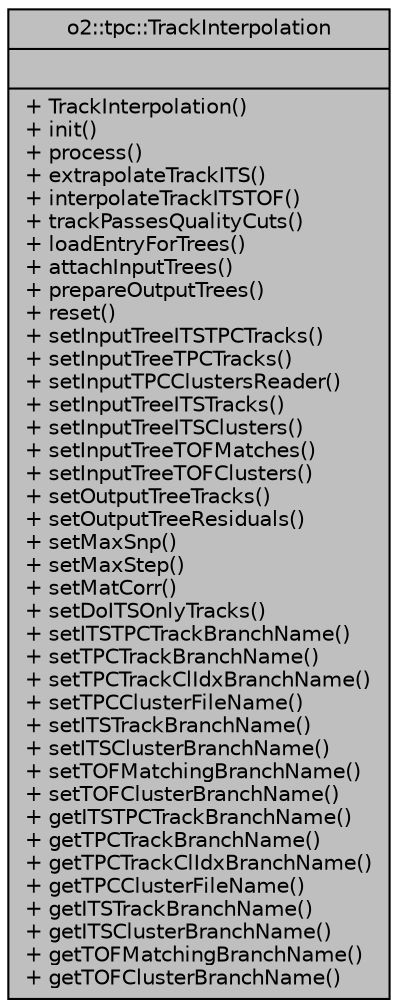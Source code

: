 digraph "o2::tpc::TrackInterpolation"
{
 // INTERACTIVE_SVG=YES
  bgcolor="transparent";
  edge [fontname="Helvetica",fontsize="10",labelfontname="Helvetica",labelfontsize="10"];
  node [fontname="Helvetica",fontsize="10",shape=record];
  Node1 [label="{o2::tpc::TrackInterpolation\n||+ TrackInterpolation()\l+ init()\l+ process()\l+ extrapolateTrackITS()\l+ interpolateTrackITSTOF()\l+ trackPassesQualityCuts()\l+ loadEntryForTrees()\l+ attachInputTrees()\l+ prepareOutputTrees()\l+ reset()\l+ setInputTreeITSTPCTracks()\l+ setInputTreeTPCTracks()\l+ setInputTPCClustersReader()\l+ setInputTreeITSTracks()\l+ setInputTreeITSClusters()\l+ setInputTreeTOFMatches()\l+ setInputTreeTOFClusters()\l+ setOutputTreeTracks()\l+ setOutputTreeResiduals()\l+ setMaxSnp()\l+ setMaxStep()\l+ setMatCorr()\l+ setDoITSOnlyTracks()\l+ setITSTPCTrackBranchName()\l+ setTPCTrackBranchName()\l+ setTPCTrackClIdxBranchName()\l+ setTPCClusterFileName()\l+ setITSTrackBranchName()\l+ setITSClusterBranchName()\l+ setTOFMatchingBranchName()\l+ setTOFClusterBranchName()\l+ getITSTPCTrackBranchName()\l+ getTPCTrackBranchName()\l+ getTPCTrackClIdxBranchName()\l+ getTPCClusterFileName()\l+ getITSTrackBranchName()\l+ getITSClusterBranchName()\l+ getTOFMatchingBranchName()\l+ getTOFClusterBranchName()\l}",height=0.2,width=0.4,color="black", fillcolor="grey75", style="filled", fontcolor="black"];
}
